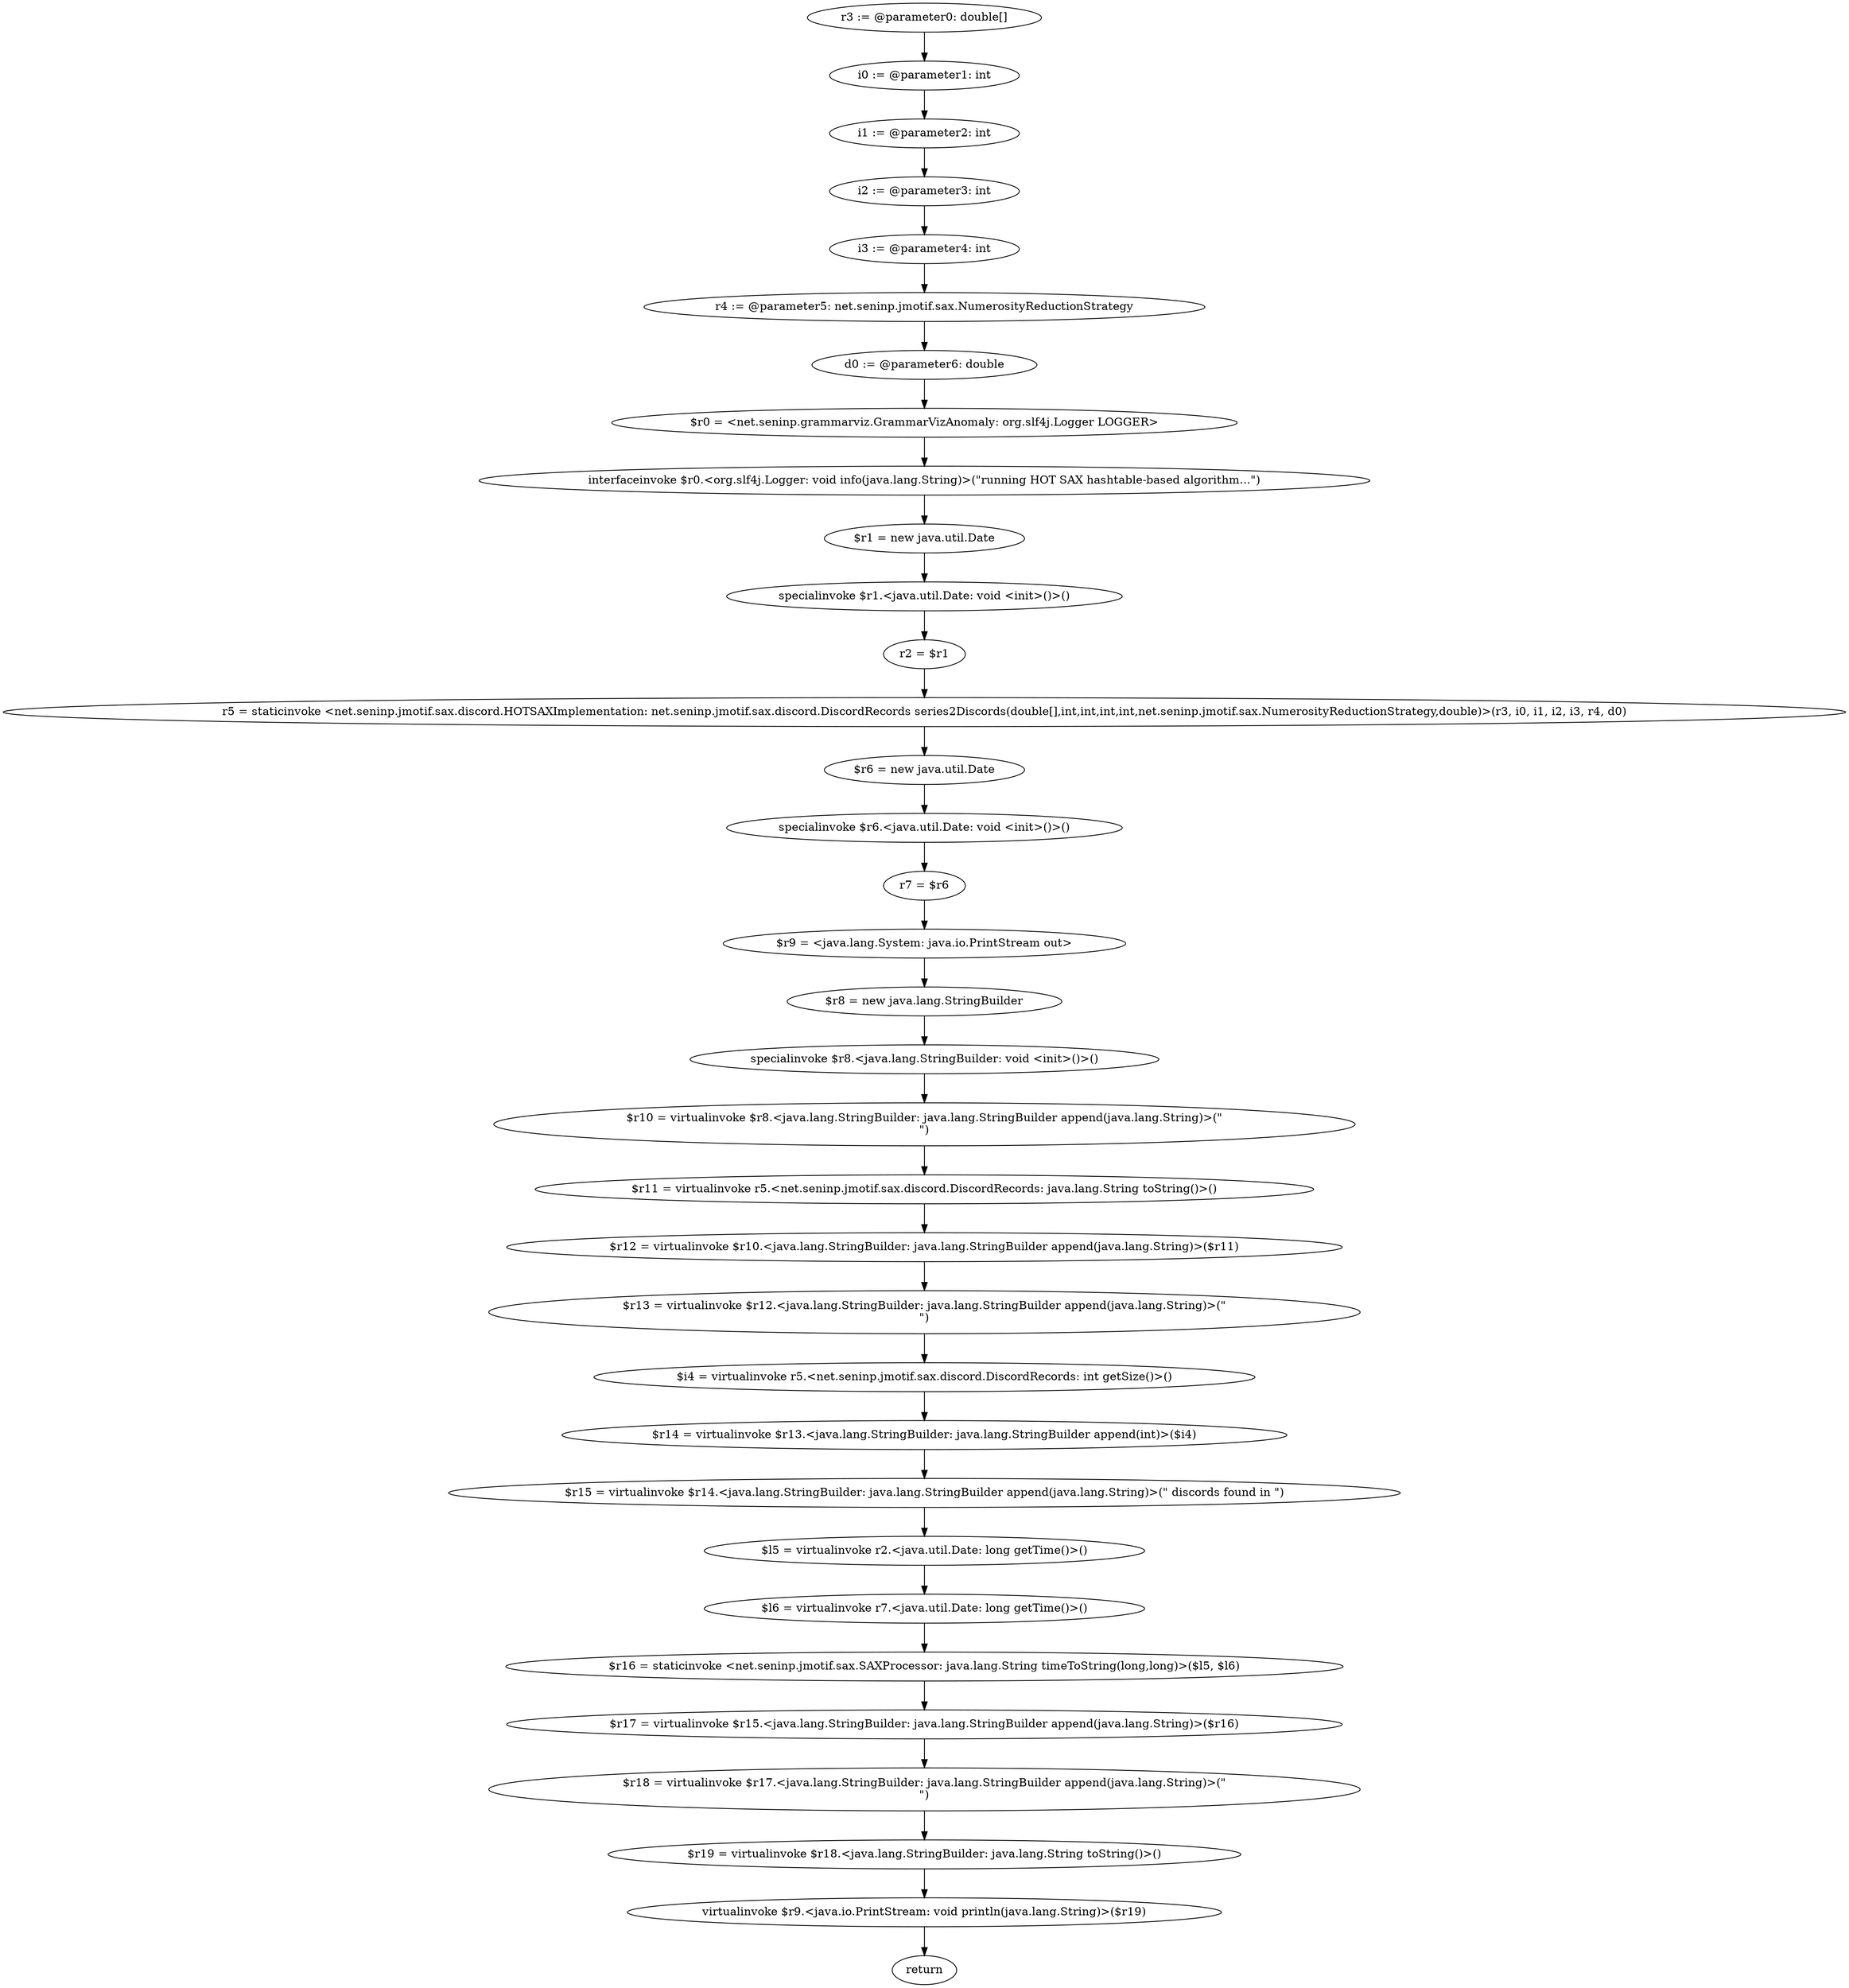 digraph "unitGraph" {
    "r3 := @parameter0: double[]"
    "i0 := @parameter1: int"
    "i1 := @parameter2: int"
    "i2 := @parameter3: int"
    "i3 := @parameter4: int"
    "r4 := @parameter5: net.seninp.jmotif.sax.NumerosityReductionStrategy"
    "d0 := @parameter6: double"
    "$r0 = <net.seninp.grammarviz.GrammarVizAnomaly: org.slf4j.Logger LOGGER>"
    "interfaceinvoke $r0.<org.slf4j.Logger: void info(java.lang.String)>(\"running HOT SAX hashtable-based algorithm...\")"
    "$r1 = new java.util.Date"
    "specialinvoke $r1.<java.util.Date: void <init>()>()"
    "r2 = $r1"
    "r5 = staticinvoke <net.seninp.jmotif.sax.discord.HOTSAXImplementation: net.seninp.jmotif.sax.discord.DiscordRecords series2Discords(double[],int,int,int,int,net.seninp.jmotif.sax.NumerosityReductionStrategy,double)>(r3, i0, i1, i2, i3, r4, d0)"
    "$r6 = new java.util.Date"
    "specialinvoke $r6.<java.util.Date: void <init>()>()"
    "r7 = $r6"
    "$r9 = <java.lang.System: java.io.PrintStream out>"
    "$r8 = new java.lang.StringBuilder"
    "specialinvoke $r8.<java.lang.StringBuilder: void <init>()>()"
    "$r10 = virtualinvoke $r8.<java.lang.StringBuilder: java.lang.StringBuilder append(java.lang.String)>(\"\n\")"
    "$r11 = virtualinvoke r5.<net.seninp.jmotif.sax.discord.DiscordRecords: java.lang.String toString()>()"
    "$r12 = virtualinvoke $r10.<java.lang.StringBuilder: java.lang.StringBuilder append(java.lang.String)>($r11)"
    "$r13 = virtualinvoke $r12.<java.lang.StringBuilder: java.lang.StringBuilder append(java.lang.String)>(\"\n\")"
    "$i4 = virtualinvoke r5.<net.seninp.jmotif.sax.discord.DiscordRecords: int getSize()>()"
    "$r14 = virtualinvoke $r13.<java.lang.StringBuilder: java.lang.StringBuilder append(int)>($i4)"
    "$r15 = virtualinvoke $r14.<java.lang.StringBuilder: java.lang.StringBuilder append(java.lang.String)>(\" discords found in \")"
    "$l5 = virtualinvoke r2.<java.util.Date: long getTime()>()"
    "$l6 = virtualinvoke r7.<java.util.Date: long getTime()>()"
    "$r16 = staticinvoke <net.seninp.jmotif.sax.SAXProcessor: java.lang.String timeToString(long,long)>($l5, $l6)"
    "$r17 = virtualinvoke $r15.<java.lang.StringBuilder: java.lang.StringBuilder append(java.lang.String)>($r16)"
    "$r18 = virtualinvoke $r17.<java.lang.StringBuilder: java.lang.StringBuilder append(java.lang.String)>(\"\n\")"
    "$r19 = virtualinvoke $r18.<java.lang.StringBuilder: java.lang.String toString()>()"
    "virtualinvoke $r9.<java.io.PrintStream: void println(java.lang.String)>($r19)"
    "return"
    "r3 := @parameter0: double[]"->"i0 := @parameter1: int";
    "i0 := @parameter1: int"->"i1 := @parameter2: int";
    "i1 := @parameter2: int"->"i2 := @parameter3: int";
    "i2 := @parameter3: int"->"i3 := @parameter4: int";
    "i3 := @parameter4: int"->"r4 := @parameter5: net.seninp.jmotif.sax.NumerosityReductionStrategy";
    "r4 := @parameter5: net.seninp.jmotif.sax.NumerosityReductionStrategy"->"d0 := @parameter6: double";
    "d0 := @parameter6: double"->"$r0 = <net.seninp.grammarviz.GrammarVizAnomaly: org.slf4j.Logger LOGGER>";
    "$r0 = <net.seninp.grammarviz.GrammarVizAnomaly: org.slf4j.Logger LOGGER>"->"interfaceinvoke $r0.<org.slf4j.Logger: void info(java.lang.String)>(\"running HOT SAX hashtable-based algorithm...\")";
    "interfaceinvoke $r0.<org.slf4j.Logger: void info(java.lang.String)>(\"running HOT SAX hashtable-based algorithm...\")"->"$r1 = new java.util.Date";
    "$r1 = new java.util.Date"->"specialinvoke $r1.<java.util.Date: void <init>()>()";
    "specialinvoke $r1.<java.util.Date: void <init>()>()"->"r2 = $r1";
    "r2 = $r1"->"r5 = staticinvoke <net.seninp.jmotif.sax.discord.HOTSAXImplementation: net.seninp.jmotif.sax.discord.DiscordRecords series2Discords(double[],int,int,int,int,net.seninp.jmotif.sax.NumerosityReductionStrategy,double)>(r3, i0, i1, i2, i3, r4, d0)";
    "r5 = staticinvoke <net.seninp.jmotif.sax.discord.HOTSAXImplementation: net.seninp.jmotif.sax.discord.DiscordRecords series2Discords(double[],int,int,int,int,net.seninp.jmotif.sax.NumerosityReductionStrategy,double)>(r3, i0, i1, i2, i3, r4, d0)"->"$r6 = new java.util.Date";
    "$r6 = new java.util.Date"->"specialinvoke $r6.<java.util.Date: void <init>()>()";
    "specialinvoke $r6.<java.util.Date: void <init>()>()"->"r7 = $r6";
    "r7 = $r6"->"$r9 = <java.lang.System: java.io.PrintStream out>";
    "$r9 = <java.lang.System: java.io.PrintStream out>"->"$r8 = new java.lang.StringBuilder";
    "$r8 = new java.lang.StringBuilder"->"specialinvoke $r8.<java.lang.StringBuilder: void <init>()>()";
    "specialinvoke $r8.<java.lang.StringBuilder: void <init>()>()"->"$r10 = virtualinvoke $r8.<java.lang.StringBuilder: java.lang.StringBuilder append(java.lang.String)>(\"\n\")";
    "$r10 = virtualinvoke $r8.<java.lang.StringBuilder: java.lang.StringBuilder append(java.lang.String)>(\"\n\")"->"$r11 = virtualinvoke r5.<net.seninp.jmotif.sax.discord.DiscordRecords: java.lang.String toString()>()";
    "$r11 = virtualinvoke r5.<net.seninp.jmotif.sax.discord.DiscordRecords: java.lang.String toString()>()"->"$r12 = virtualinvoke $r10.<java.lang.StringBuilder: java.lang.StringBuilder append(java.lang.String)>($r11)";
    "$r12 = virtualinvoke $r10.<java.lang.StringBuilder: java.lang.StringBuilder append(java.lang.String)>($r11)"->"$r13 = virtualinvoke $r12.<java.lang.StringBuilder: java.lang.StringBuilder append(java.lang.String)>(\"\n\")";
    "$r13 = virtualinvoke $r12.<java.lang.StringBuilder: java.lang.StringBuilder append(java.lang.String)>(\"\n\")"->"$i4 = virtualinvoke r5.<net.seninp.jmotif.sax.discord.DiscordRecords: int getSize()>()";
    "$i4 = virtualinvoke r5.<net.seninp.jmotif.sax.discord.DiscordRecords: int getSize()>()"->"$r14 = virtualinvoke $r13.<java.lang.StringBuilder: java.lang.StringBuilder append(int)>($i4)";
    "$r14 = virtualinvoke $r13.<java.lang.StringBuilder: java.lang.StringBuilder append(int)>($i4)"->"$r15 = virtualinvoke $r14.<java.lang.StringBuilder: java.lang.StringBuilder append(java.lang.String)>(\" discords found in \")";
    "$r15 = virtualinvoke $r14.<java.lang.StringBuilder: java.lang.StringBuilder append(java.lang.String)>(\" discords found in \")"->"$l5 = virtualinvoke r2.<java.util.Date: long getTime()>()";
    "$l5 = virtualinvoke r2.<java.util.Date: long getTime()>()"->"$l6 = virtualinvoke r7.<java.util.Date: long getTime()>()";
    "$l6 = virtualinvoke r7.<java.util.Date: long getTime()>()"->"$r16 = staticinvoke <net.seninp.jmotif.sax.SAXProcessor: java.lang.String timeToString(long,long)>($l5, $l6)";
    "$r16 = staticinvoke <net.seninp.jmotif.sax.SAXProcessor: java.lang.String timeToString(long,long)>($l5, $l6)"->"$r17 = virtualinvoke $r15.<java.lang.StringBuilder: java.lang.StringBuilder append(java.lang.String)>($r16)";
    "$r17 = virtualinvoke $r15.<java.lang.StringBuilder: java.lang.StringBuilder append(java.lang.String)>($r16)"->"$r18 = virtualinvoke $r17.<java.lang.StringBuilder: java.lang.StringBuilder append(java.lang.String)>(\"\n\")";
    "$r18 = virtualinvoke $r17.<java.lang.StringBuilder: java.lang.StringBuilder append(java.lang.String)>(\"\n\")"->"$r19 = virtualinvoke $r18.<java.lang.StringBuilder: java.lang.String toString()>()";
    "$r19 = virtualinvoke $r18.<java.lang.StringBuilder: java.lang.String toString()>()"->"virtualinvoke $r9.<java.io.PrintStream: void println(java.lang.String)>($r19)";
    "virtualinvoke $r9.<java.io.PrintStream: void println(java.lang.String)>($r19)"->"return";
}
